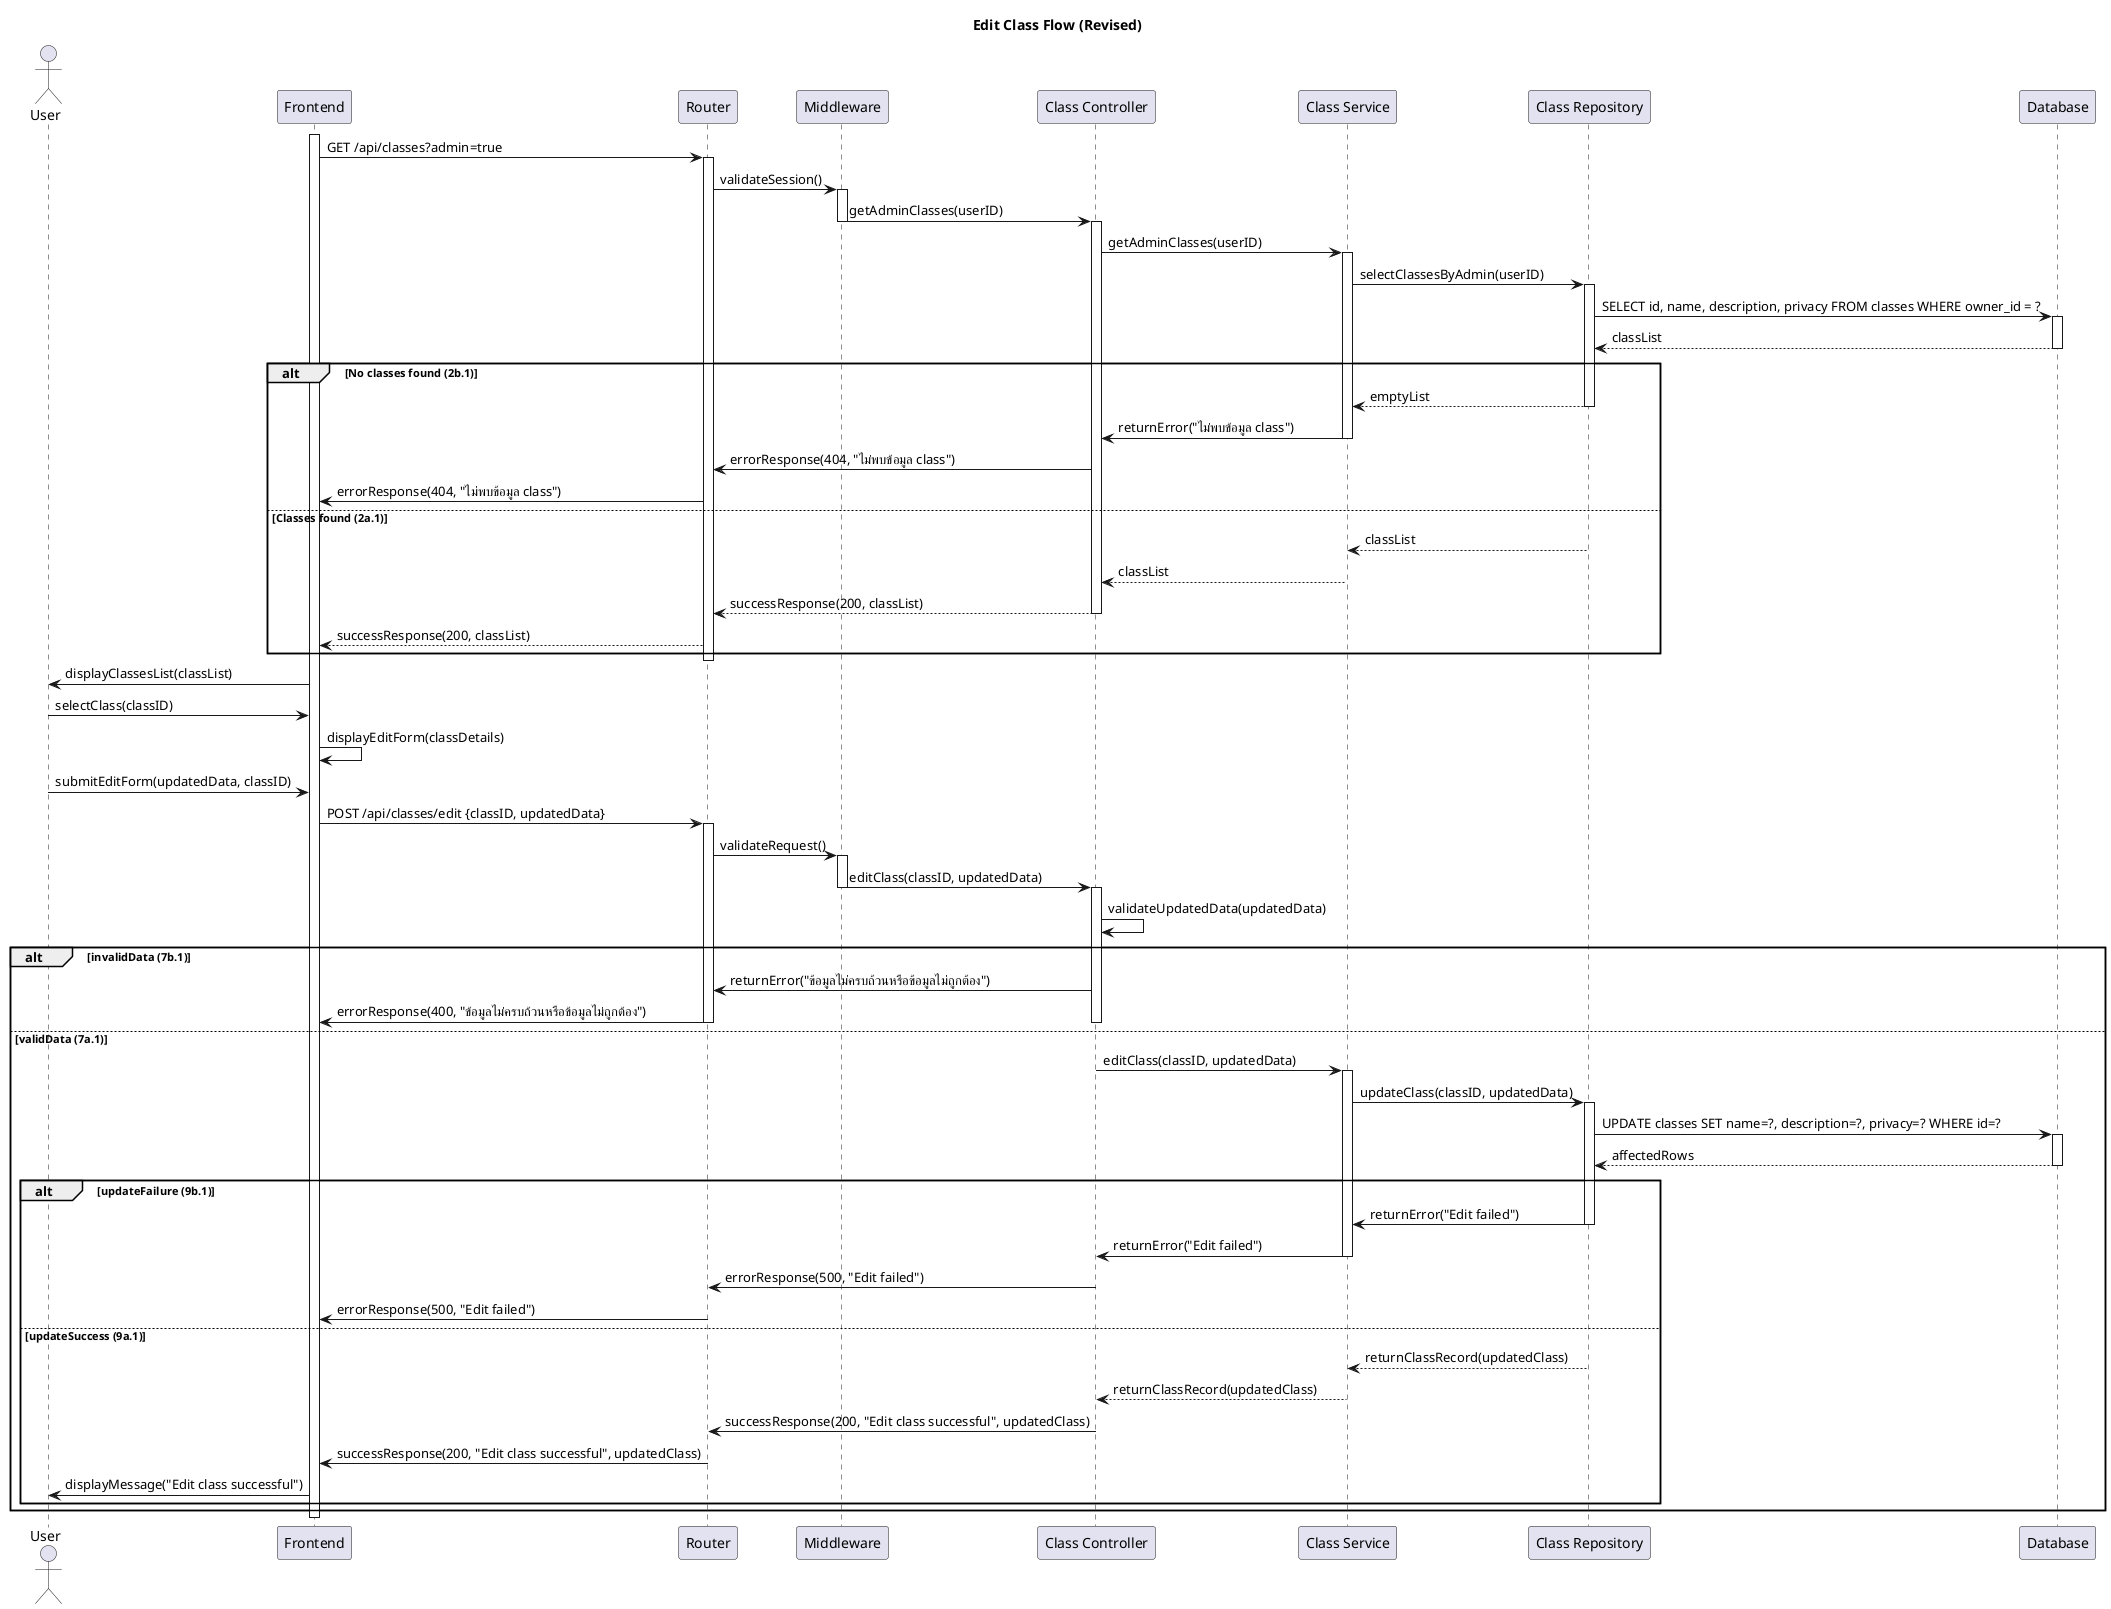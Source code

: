 @startuml
title Edit Class Flow (Revised)

actor User
participant "Frontend" as FE
participant "Router" as Router
participant "Middleware" as MW
participant "Class Controller" as Controller
participant "Class Service" as Service
participant "Class Repository" as Repository
participant "Database" as DB

'Retrieve Admin Classes'
activate FE
FE -> Router: GET /api/classes?admin=true
activate Router
Router -> MW: validateSession()
activate MW
MW -> Controller: getAdminClasses(userID)
deactivate MW
activate Controller
Controller -> Service: getAdminClasses(userID)
activate Service
Service -> Repository: selectClassesByAdmin(userID)
activate Repository
Repository -> DB: SELECT id, name, description, privacy FROM classes WHERE owner_id = ?
activate DB
DB --> Repository: classList
deactivate DB
alt No classes found (2b.1)
    Repository --> Service: emptyList
    deactivate Repository
    Service -> Controller: returnError("ไม่พบข้อมูล class")
    deactivate Service
    Controller -> Router: errorResponse(404, "ไม่พบข้อมูล class")
    Router -> FE: errorResponse(404, "ไม่พบข้อมูล class")
else Classes found (2a.1)
    Repository --> Service: classList
    deactivate Repository
    Service --> Controller: classList
    deactivate Service
    Controller --> Router: successResponse(200, classList)
    deactivate Controller
    Router --> FE: successResponse(200, classList)
end
deactivate Router
FE -> User: displayClassesList(classList)

'Edit Class'
User -> FE: selectClass(classID)
FE -> FE: displayEditForm(classDetails)

User -> FE: submitEditForm(updatedData, classID)
FE -> Router: POST /api/classes/edit {classID, updatedData}
activate Router
Router -> MW: validateRequest()
activate MW
MW -> Controller: editClass(classID, updatedData)
deactivate MW
activate Controller
Controller -> Controller: validateUpdatedData(updatedData)
alt invalidData (7b.1)
    Controller -> Router: returnError("ข้อมูลไม่ครบถ้วนหรือข้อมูลไม่ถูกต้อง")
    Router -> FE: errorResponse(400, "ข้อมูลไม่ครบถ้วนหรือข้อมูลไม่ถูกต้อง")
    deactivate Controller
    deactivate Router
else validData (7a.1)
    Controller -> Service: editClass(classID, updatedData)
    activate Service
    Service -> Repository: updateClass(classID, updatedData)
    activate Repository
    Repository -> DB: UPDATE classes SET name=?, description=?, privacy=? WHERE id=?
    activate DB
    DB --> Repository: affectedRows
    deactivate DB
    alt updateFailure (9b.1)
        Repository -> Service: returnError("Edit failed")
        deactivate Repository
        Service -> Controller: returnError("Edit failed")
        deactivate Service
        Controller -> Router: errorResponse(500, "Edit failed")
        Router -> FE: errorResponse(500, "Edit failed")
        deactivate Controller
        deactivate MW
        deactivate Router
    else updateSuccess (9a.1)
        Repository --> Service: returnClassRecord(updatedClass)
        deactivate Repository
        Service --> Controller: returnClassRecord(updatedClass)
        deactivate Service
        Controller -> Router: successResponse(200, "Edit class successful", updatedClass)
        Router -> FE: successResponse(200, "Edit class successful", updatedClass)
        FE -> User: displayMessage("Edit class successful")
        deactivate Controller
        deactivate MW
        deactivate Router
    end
end
deactivate FE

@enduml
